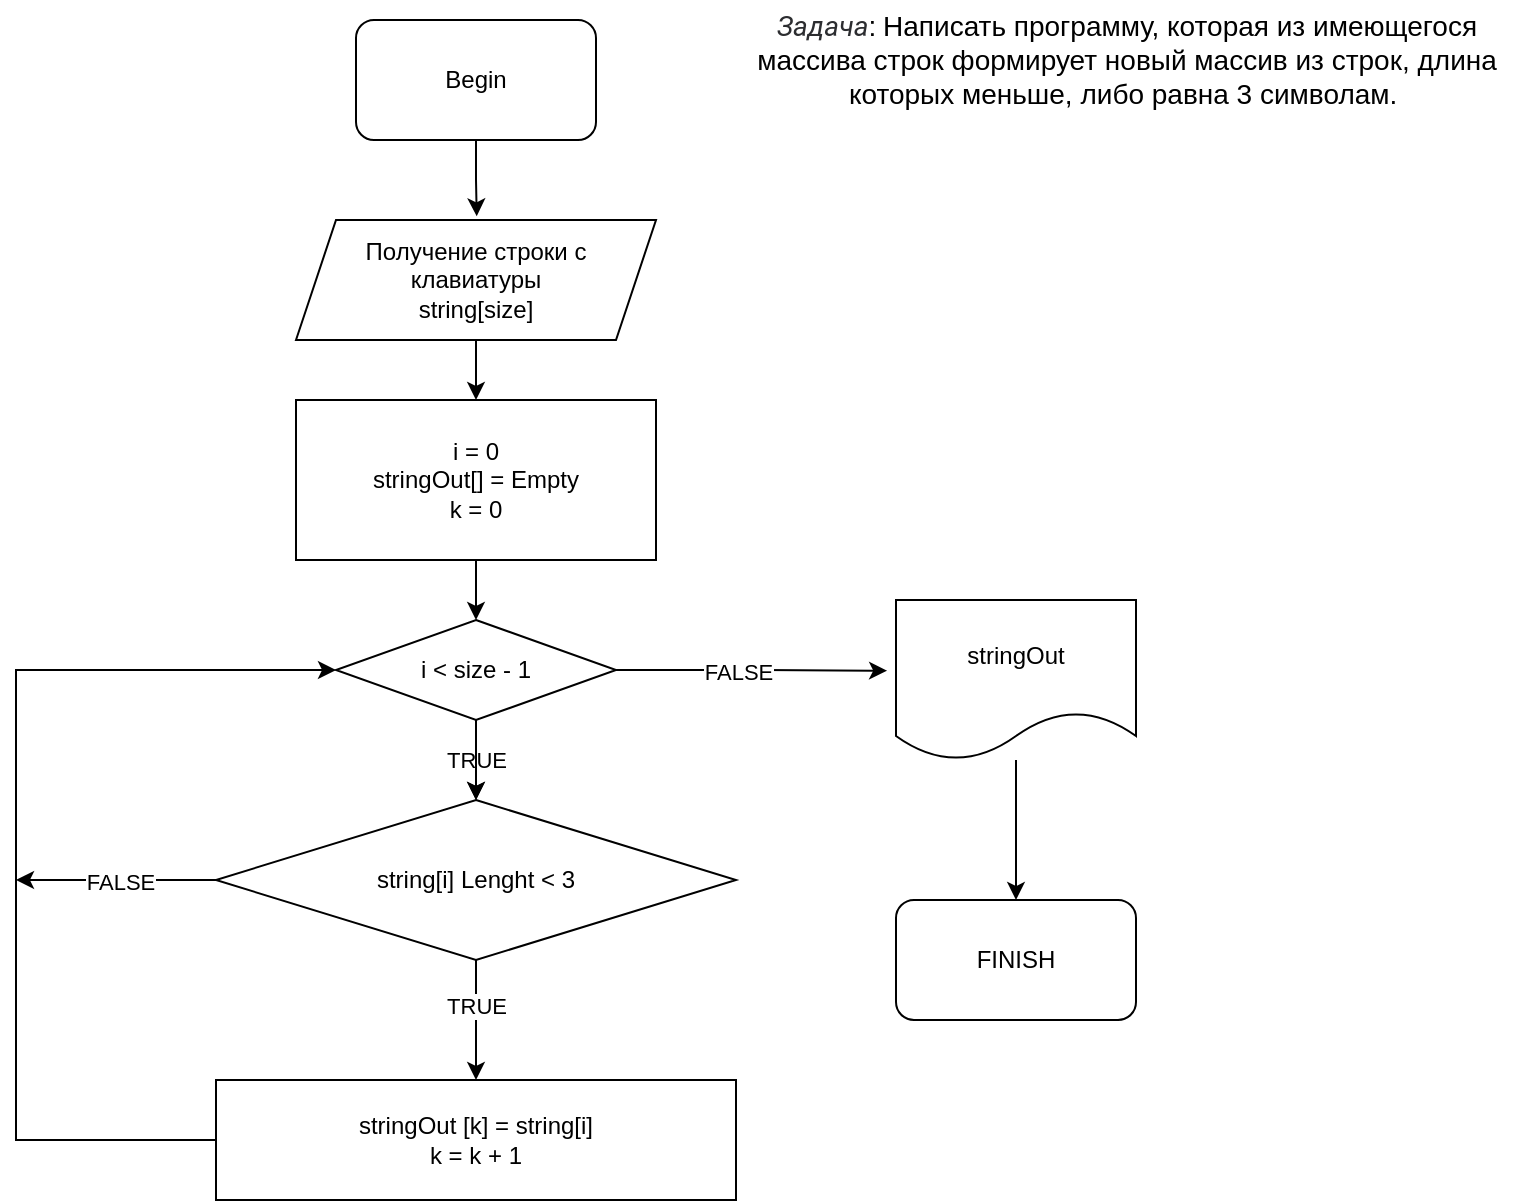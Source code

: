 <mxfile version="23.1.5" type="device">
  <diagram name="Страница — 1" id="cH2YfQKbETEiVlStcZyq">
    <mxGraphModel dx="811" dy="755" grid="1" gridSize="10" guides="1" tooltips="1" connect="1" arrows="1" fold="1" page="1" pageScale="1" pageWidth="827" pageHeight="1169" math="0" shadow="0">
      <root>
        <mxCell id="0" />
        <mxCell id="1" parent="0" />
        <mxCell id="TQOZhMuwaPvxq6sTzAJ--1" value="Begin" style="rounded=1;whiteSpace=wrap;html=1;" vertex="1" parent="1">
          <mxGeometry x="240" y="30" width="120" height="60" as="geometry" />
        </mxCell>
        <mxCell id="TQOZhMuwaPvxq6sTzAJ--13" value="" style="edgeStyle=orthogonalEdgeStyle;rounded=0;orthogonalLoop=1;jettySize=auto;html=1;" edge="1" parent="1" source="TQOZhMuwaPvxq6sTzAJ--4" target="TQOZhMuwaPvxq6sTzAJ--12">
          <mxGeometry relative="1" as="geometry" />
        </mxCell>
        <mxCell id="TQOZhMuwaPvxq6sTzAJ--20" value="TRUE" style="edgeLabel;html=1;align=center;verticalAlign=middle;resizable=0;points=[];" vertex="1" connectable="0" parent="TQOZhMuwaPvxq6sTzAJ--13">
          <mxGeometry x="-0.653" relative="1" as="geometry">
            <mxPoint y="13" as="offset" />
          </mxGeometry>
        </mxCell>
        <mxCell id="TQOZhMuwaPvxq6sTzAJ--21" value="" style="edgeStyle=orthogonalEdgeStyle;rounded=0;orthogonalLoop=1;jettySize=auto;html=1;" edge="1" parent="1" source="TQOZhMuwaPvxq6sTzAJ--4" target="TQOZhMuwaPvxq6sTzAJ--12">
          <mxGeometry relative="1" as="geometry" />
        </mxCell>
        <mxCell id="TQOZhMuwaPvxq6sTzAJ--22" style="edgeStyle=orthogonalEdgeStyle;rounded=0;orthogonalLoop=1;jettySize=auto;html=1;entryX=-0.037;entryY=0.442;entryDx=0;entryDy=0;entryPerimeter=0;" edge="1" parent="1" source="TQOZhMuwaPvxq6sTzAJ--4" target="TQOZhMuwaPvxq6sTzAJ--23">
          <mxGeometry relative="1" as="geometry">
            <mxPoint x="500" y="355" as="targetPoint" />
          </mxGeometry>
        </mxCell>
        <mxCell id="TQOZhMuwaPvxq6sTzAJ--24" value="FALSE" style="edgeLabel;html=1;align=center;verticalAlign=middle;resizable=0;points=[];" vertex="1" connectable="0" parent="TQOZhMuwaPvxq6sTzAJ--22">
          <mxGeometry x="-0.135" y="-1" relative="1" as="geometry">
            <mxPoint x="2" as="offset" />
          </mxGeometry>
        </mxCell>
        <mxCell id="TQOZhMuwaPvxq6sTzAJ--4" value="i &amp;lt; size - 1" style="rhombus;whiteSpace=wrap;html=1;" vertex="1" parent="1">
          <mxGeometry x="230" y="330" width="140" height="50" as="geometry" />
        </mxCell>
        <mxCell id="TQOZhMuwaPvxq6sTzAJ--6" value="" style="edgeStyle=orthogonalEdgeStyle;rounded=0;orthogonalLoop=1;jettySize=auto;html=1;entryX=0.502;entryY=-0.031;entryDx=0;entryDy=0;entryPerimeter=0;" edge="1" parent="1" source="TQOZhMuwaPvxq6sTzAJ--1" target="TQOZhMuwaPvxq6sTzAJ--7">
          <mxGeometry relative="1" as="geometry">
            <mxPoint x="300" y="90" as="sourcePoint" />
            <mxPoint x="300" y="120" as="targetPoint" />
          </mxGeometry>
        </mxCell>
        <mxCell id="TQOZhMuwaPvxq6sTzAJ--10" value="" style="edgeStyle=orthogonalEdgeStyle;rounded=0;orthogonalLoop=1;jettySize=auto;html=1;" edge="1" parent="1" source="TQOZhMuwaPvxq6sTzAJ--7" target="TQOZhMuwaPvxq6sTzAJ--9">
          <mxGeometry relative="1" as="geometry" />
        </mxCell>
        <mxCell id="TQOZhMuwaPvxq6sTzAJ--7" value="Получение строки с клавиатуры&lt;br&gt;string[size]" style="shape=parallelogram;perimeter=parallelogramPerimeter;whiteSpace=wrap;html=1;fixedSize=1;" vertex="1" parent="1">
          <mxGeometry x="210" y="130" width="180" height="60" as="geometry" />
        </mxCell>
        <mxCell id="TQOZhMuwaPvxq6sTzAJ--11" value="" style="edgeStyle=orthogonalEdgeStyle;rounded=0;orthogonalLoop=1;jettySize=auto;html=1;" edge="1" parent="1" source="TQOZhMuwaPvxq6sTzAJ--9" target="TQOZhMuwaPvxq6sTzAJ--4">
          <mxGeometry relative="1" as="geometry" />
        </mxCell>
        <mxCell id="TQOZhMuwaPvxq6sTzAJ--9" value="i = 0&lt;br&gt;stringOut[] = Empty&lt;br&gt;k = 0" style="rounded=0;whiteSpace=wrap;html=1;" vertex="1" parent="1">
          <mxGeometry x="210" y="220" width="180" height="80" as="geometry" />
        </mxCell>
        <mxCell id="TQOZhMuwaPvxq6sTzAJ--15" value="" style="edgeStyle=orthogonalEdgeStyle;rounded=0;orthogonalLoop=1;jettySize=auto;html=1;" edge="1" parent="1" source="TQOZhMuwaPvxq6sTzAJ--12" target="TQOZhMuwaPvxq6sTzAJ--14">
          <mxGeometry relative="1" as="geometry" />
        </mxCell>
        <mxCell id="TQOZhMuwaPvxq6sTzAJ--19" value="TRUE" style="edgeLabel;html=1;align=center;verticalAlign=middle;resizable=0;points=[];" vertex="1" connectable="0" parent="TQOZhMuwaPvxq6sTzAJ--15">
          <mxGeometry x="-0.233" relative="1" as="geometry">
            <mxPoint as="offset" />
          </mxGeometry>
        </mxCell>
        <mxCell id="TQOZhMuwaPvxq6sTzAJ--17" style="edgeStyle=orthogonalEdgeStyle;rounded=0;orthogonalLoop=1;jettySize=auto;html=1;" edge="1" parent="1" source="TQOZhMuwaPvxq6sTzAJ--12">
          <mxGeometry relative="1" as="geometry">
            <mxPoint x="70" y="460" as="targetPoint" />
          </mxGeometry>
        </mxCell>
        <mxCell id="TQOZhMuwaPvxq6sTzAJ--18" value="FALSE" style="edgeLabel;html=1;align=center;verticalAlign=middle;resizable=0;points=[];" vertex="1" connectable="0" parent="TQOZhMuwaPvxq6sTzAJ--17">
          <mxGeometry x="-0.045" y="1" relative="1" as="geometry">
            <mxPoint as="offset" />
          </mxGeometry>
        </mxCell>
        <mxCell id="TQOZhMuwaPvxq6sTzAJ--12" value="string[i] Lenght &amp;lt; 3" style="rhombus;whiteSpace=wrap;html=1;" vertex="1" parent="1">
          <mxGeometry x="170" y="420" width="260" height="80" as="geometry" />
        </mxCell>
        <mxCell id="TQOZhMuwaPvxq6sTzAJ--16" style="edgeStyle=orthogonalEdgeStyle;rounded=0;orthogonalLoop=1;jettySize=auto;html=1;entryX=0;entryY=0.5;entryDx=0;entryDy=0;" edge="1" parent="1" source="TQOZhMuwaPvxq6sTzAJ--14" target="TQOZhMuwaPvxq6sTzAJ--4">
          <mxGeometry relative="1" as="geometry">
            <Array as="points">
              <mxPoint x="70" y="590" />
              <mxPoint x="70" y="355" />
            </Array>
          </mxGeometry>
        </mxCell>
        <mxCell id="TQOZhMuwaPvxq6sTzAJ--14" value="stringOut [k] = string[i]&lt;br&gt;k = k + 1" style="whiteSpace=wrap;html=1;" vertex="1" parent="1">
          <mxGeometry x="170" y="560" width="260" height="60" as="geometry" />
        </mxCell>
        <mxCell id="TQOZhMuwaPvxq6sTzAJ--26" style="edgeStyle=orthogonalEdgeStyle;rounded=0;orthogonalLoop=1;jettySize=auto;html=1;entryX=0.5;entryY=0;entryDx=0;entryDy=0;" edge="1" parent="1" source="TQOZhMuwaPvxq6sTzAJ--23" target="TQOZhMuwaPvxq6sTzAJ--25">
          <mxGeometry relative="1" as="geometry" />
        </mxCell>
        <mxCell id="TQOZhMuwaPvxq6sTzAJ--23" value="stringOut" style="shape=document;whiteSpace=wrap;html=1;boundedLbl=1;" vertex="1" parent="1">
          <mxGeometry x="510" y="320" width="120" height="80" as="geometry" />
        </mxCell>
        <mxCell id="TQOZhMuwaPvxq6sTzAJ--25" value="FINISH" style="rounded=1;whiteSpace=wrap;html=1;" vertex="1" parent="1">
          <mxGeometry x="510" y="470" width="120" height="60" as="geometry" />
        </mxCell>
        <mxCell id="TQOZhMuwaPvxq6sTzAJ--27" value="&lt;font style=&quot;font-size: 14px;&quot;&gt;&lt;em style=&quot;box-sizing: border-box; color: rgb(44, 45, 48); font-family: Onest, Roboto, &amp;quot;San Francisco&amp;quot;, &amp;quot;Helvetica Neue&amp;quot;, Helvetica, Arial; text-align: start; background-color: rgb(255, 255, 255);&quot;&gt;Задача&lt;/em&gt;:&lt;/font&gt; &lt;font style=&quot;font-size: 14px;&quot;&gt;Написать программу, которая из имеющегося &lt;br&gt;массива строк формирует новый массив из строк, длина &lt;br&gt;которых меньше, либо равна 3 символам.&amp;nbsp;&lt;/font&gt;" style="text;html=1;align=center;verticalAlign=middle;resizable=0;points=[];autosize=1;strokeColor=none;fillColor=none;" vertex="1" parent="1">
          <mxGeometry x="430" y="20" width="390" height="60" as="geometry" />
        </mxCell>
      </root>
    </mxGraphModel>
  </diagram>
</mxfile>

